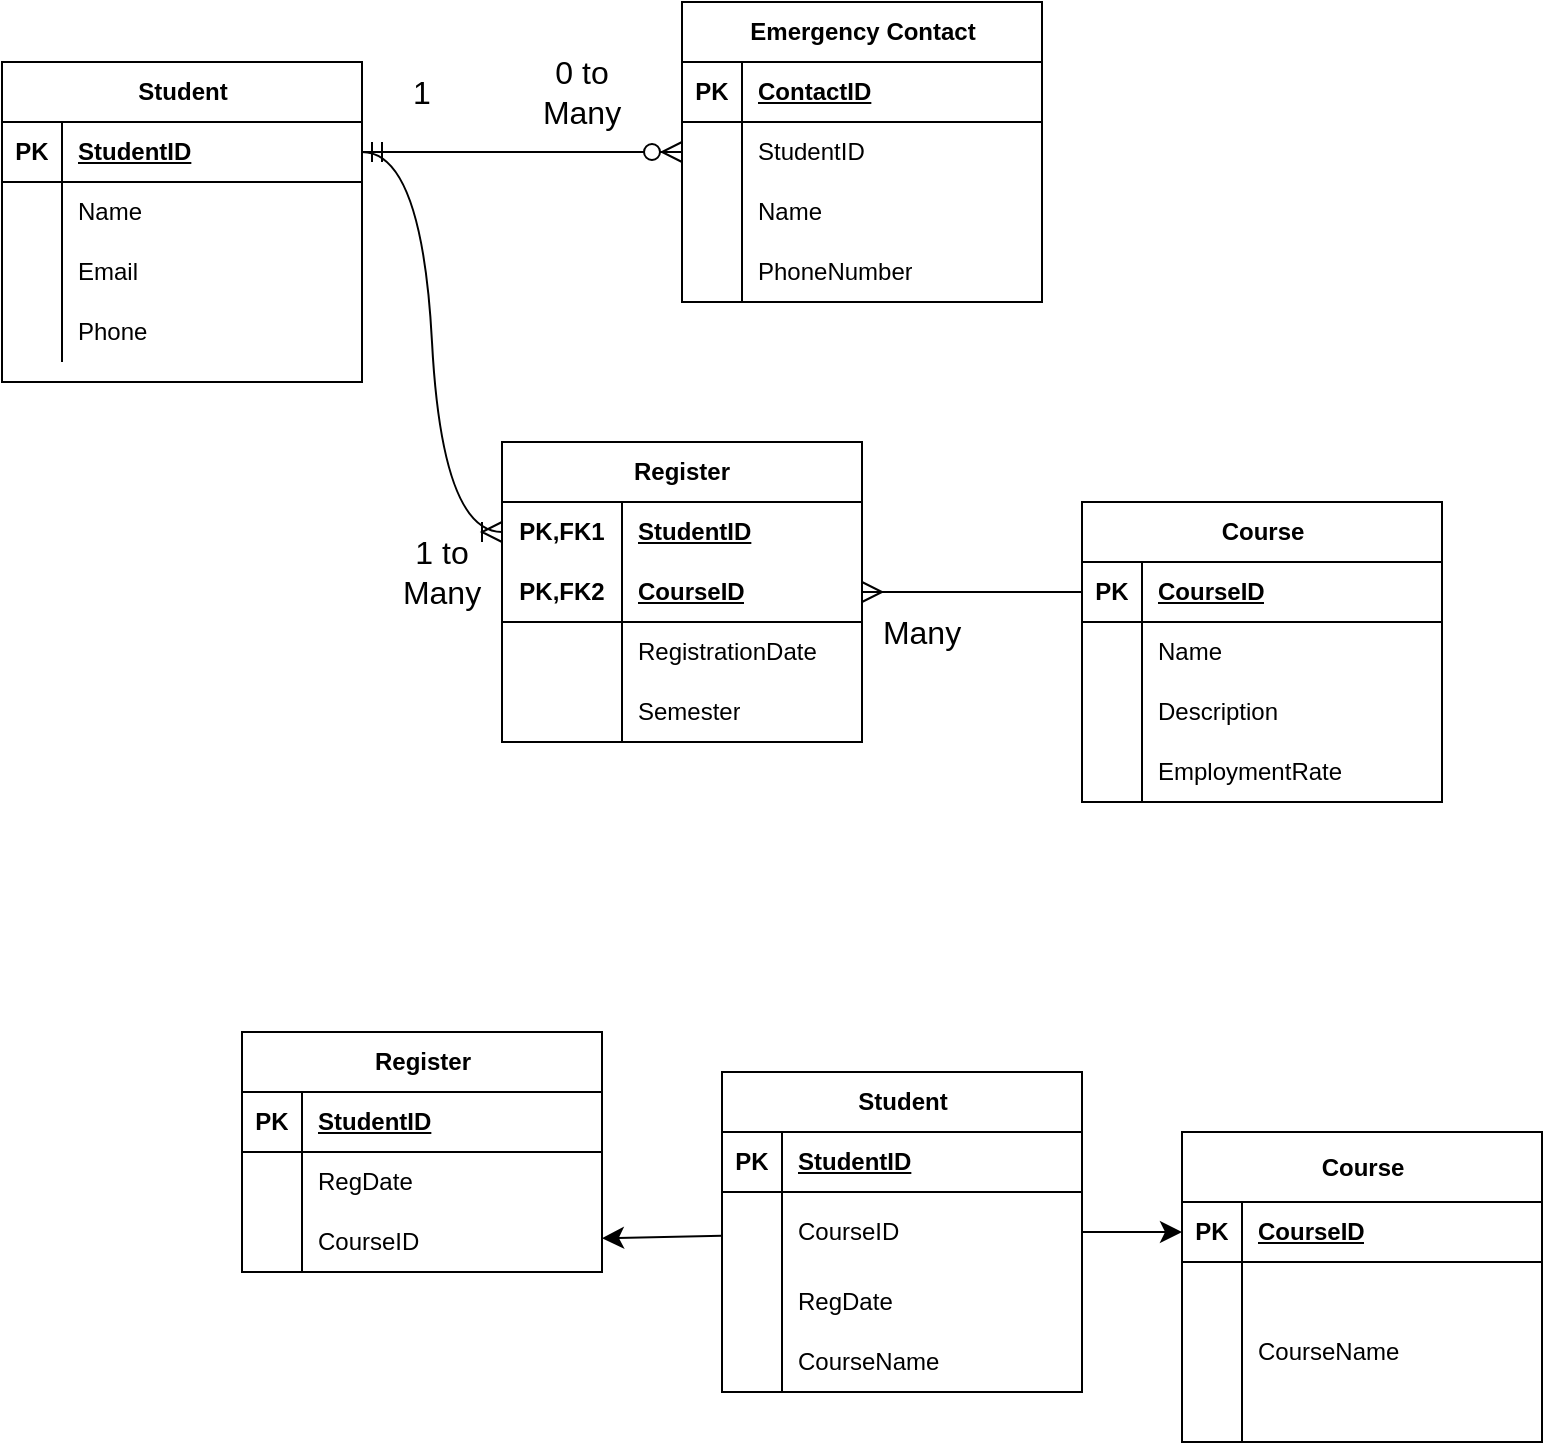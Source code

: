 <mxfile version="24.3.1" type="device">
  <diagram name="Page-1" id="2ca16b54-16f6-2749-3443-fa8db7711227">
    <mxGraphModel dx="713" dy="866" grid="1" gridSize="10" guides="1" tooltips="1" connect="1" arrows="1" fold="1" page="1" pageScale="1" pageWidth="1100" pageHeight="850" background="none" math="0" shadow="0">
      <root>
        <mxCell id="0" />
        <mxCell id="1" parent="0" />
        <mxCell id="Wgs2tHHz1z7pnzWJDoSv-20" value="Student" style="shape=table;startSize=30;container=1;collapsible=1;childLayout=tableLayout;fixedRows=1;rowLines=0;fontStyle=1;align=center;resizeLast=1;html=1;" parent="1" vertex="1">
          <mxGeometry x="20" y="55" width="180" height="160" as="geometry" />
        </mxCell>
        <mxCell id="Wgs2tHHz1z7pnzWJDoSv-21" value="" style="shape=tableRow;horizontal=0;startSize=0;swimlaneHead=0;swimlaneBody=0;fillColor=none;collapsible=0;dropTarget=0;points=[[0,0.5],[1,0.5]];portConstraint=eastwest;top=0;left=0;right=0;bottom=1;" parent="Wgs2tHHz1z7pnzWJDoSv-20" vertex="1">
          <mxGeometry y="30" width="180" height="30" as="geometry" />
        </mxCell>
        <mxCell id="Wgs2tHHz1z7pnzWJDoSv-22" value="PK" style="shape=partialRectangle;connectable=0;fillColor=none;top=0;left=0;bottom=0;right=0;fontStyle=1;overflow=hidden;whiteSpace=wrap;html=1;" parent="Wgs2tHHz1z7pnzWJDoSv-21" vertex="1">
          <mxGeometry width="30" height="30" as="geometry">
            <mxRectangle width="30" height="30" as="alternateBounds" />
          </mxGeometry>
        </mxCell>
        <mxCell id="Wgs2tHHz1z7pnzWJDoSv-23" value="StudentID" style="shape=partialRectangle;connectable=0;fillColor=none;top=0;left=0;bottom=0;right=0;align=left;spacingLeft=6;fontStyle=5;overflow=hidden;whiteSpace=wrap;html=1;" parent="Wgs2tHHz1z7pnzWJDoSv-21" vertex="1">
          <mxGeometry x="30" width="150" height="30" as="geometry">
            <mxRectangle width="150" height="30" as="alternateBounds" />
          </mxGeometry>
        </mxCell>
        <mxCell id="Wgs2tHHz1z7pnzWJDoSv-24" value="" style="shape=tableRow;horizontal=0;startSize=0;swimlaneHead=0;swimlaneBody=0;fillColor=none;collapsible=0;dropTarget=0;points=[[0,0.5],[1,0.5]];portConstraint=eastwest;top=0;left=0;right=0;bottom=0;" parent="Wgs2tHHz1z7pnzWJDoSv-20" vertex="1">
          <mxGeometry y="60" width="180" height="30" as="geometry" />
        </mxCell>
        <mxCell id="Wgs2tHHz1z7pnzWJDoSv-25" value="" style="shape=partialRectangle;connectable=0;fillColor=none;top=0;left=0;bottom=0;right=0;editable=1;overflow=hidden;whiteSpace=wrap;html=1;" parent="Wgs2tHHz1z7pnzWJDoSv-24" vertex="1">
          <mxGeometry width="30" height="30" as="geometry">
            <mxRectangle width="30" height="30" as="alternateBounds" />
          </mxGeometry>
        </mxCell>
        <mxCell id="Wgs2tHHz1z7pnzWJDoSv-26" value="Name" style="shape=partialRectangle;connectable=0;fillColor=none;top=0;left=0;bottom=0;right=0;align=left;spacingLeft=6;overflow=hidden;whiteSpace=wrap;html=1;" parent="Wgs2tHHz1z7pnzWJDoSv-24" vertex="1">
          <mxGeometry x="30" width="150" height="30" as="geometry">
            <mxRectangle width="150" height="30" as="alternateBounds" />
          </mxGeometry>
        </mxCell>
        <mxCell id="Wgs2tHHz1z7pnzWJDoSv-27" value="" style="shape=tableRow;horizontal=0;startSize=0;swimlaneHead=0;swimlaneBody=0;fillColor=none;collapsible=0;dropTarget=0;points=[[0,0.5],[1,0.5]];portConstraint=eastwest;top=0;left=0;right=0;bottom=0;" parent="Wgs2tHHz1z7pnzWJDoSv-20" vertex="1">
          <mxGeometry y="90" width="180" height="30" as="geometry" />
        </mxCell>
        <mxCell id="Wgs2tHHz1z7pnzWJDoSv-28" value="" style="shape=partialRectangle;connectable=0;fillColor=none;top=0;left=0;bottom=0;right=0;editable=1;overflow=hidden;whiteSpace=wrap;html=1;" parent="Wgs2tHHz1z7pnzWJDoSv-27" vertex="1">
          <mxGeometry width="30" height="30" as="geometry">
            <mxRectangle width="30" height="30" as="alternateBounds" />
          </mxGeometry>
        </mxCell>
        <mxCell id="Wgs2tHHz1z7pnzWJDoSv-29" value="Email" style="shape=partialRectangle;connectable=0;fillColor=none;top=0;left=0;bottom=0;right=0;align=left;spacingLeft=6;overflow=hidden;whiteSpace=wrap;html=1;" parent="Wgs2tHHz1z7pnzWJDoSv-27" vertex="1">
          <mxGeometry x="30" width="150" height="30" as="geometry">
            <mxRectangle width="150" height="30" as="alternateBounds" />
          </mxGeometry>
        </mxCell>
        <mxCell id="Wgs2tHHz1z7pnzWJDoSv-30" value="" style="shape=tableRow;horizontal=0;startSize=0;swimlaneHead=0;swimlaneBody=0;fillColor=none;collapsible=0;dropTarget=0;points=[[0,0.5],[1,0.5]];portConstraint=eastwest;top=0;left=0;right=0;bottom=0;" parent="Wgs2tHHz1z7pnzWJDoSv-20" vertex="1">
          <mxGeometry y="120" width="180" height="30" as="geometry" />
        </mxCell>
        <mxCell id="Wgs2tHHz1z7pnzWJDoSv-31" value="" style="shape=partialRectangle;connectable=0;fillColor=none;top=0;left=0;bottom=0;right=0;editable=1;overflow=hidden;whiteSpace=wrap;html=1;" parent="Wgs2tHHz1z7pnzWJDoSv-30" vertex="1">
          <mxGeometry width="30" height="30" as="geometry">
            <mxRectangle width="30" height="30" as="alternateBounds" />
          </mxGeometry>
        </mxCell>
        <mxCell id="Wgs2tHHz1z7pnzWJDoSv-32" value="Phone" style="shape=partialRectangle;connectable=0;fillColor=none;top=0;left=0;bottom=0;right=0;align=left;spacingLeft=6;overflow=hidden;whiteSpace=wrap;html=1;" parent="Wgs2tHHz1z7pnzWJDoSv-30" vertex="1">
          <mxGeometry x="30" width="150" height="30" as="geometry">
            <mxRectangle width="150" height="30" as="alternateBounds" />
          </mxGeometry>
        </mxCell>
        <mxCell id="Wgs2tHHz1z7pnzWJDoSv-84" value="Register" style="shape=table;startSize=30;container=1;collapsible=1;childLayout=tableLayout;fixedRows=1;rowLines=0;fontStyle=1;align=center;resizeLast=1;html=1;whiteSpace=wrap;" parent="1" vertex="1">
          <mxGeometry x="270" y="245" width="180" height="150" as="geometry" />
        </mxCell>
        <mxCell id="Wgs2tHHz1z7pnzWJDoSv-85" value="" style="shape=tableRow;horizontal=0;startSize=0;swimlaneHead=0;swimlaneBody=0;fillColor=none;collapsible=0;dropTarget=0;points=[[0,0.5],[1,0.5]];portConstraint=eastwest;top=0;left=0;right=0;bottom=0;html=1;" parent="Wgs2tHHz1z7pnzWJDoSv-84" vertex="1">
          <mxGeometry y="30" width="180" height="30" as="geometry" />
        </mxCell>
        <mxCell id="Wgs2tHHz1z7pnzWJDoSv-86" value="PK,FK1" style="shape=partialRectangle;connectable=0;fillColor=none;top=0;left=0;bottom=0;right=0;fontStyle=1;overflow=hidden;html=1;whiteSpace=wrap;" parent="Wgs2tHHz1z7pnzWJDoSv-85" vertex="1">
          <mxGeometry width="60" height="30" as="geometry">
            <mxRectangle width="60" height="30" as="alternateBounds" />
          </mxGeometry>
        </mxCell>
        <mxCell id="Wgs2tHHz1z7pnzWJDoSv-87" value="StudentID" style="shape=partialRectangle;connectable=0;fillColor=none;top=0;left=0;bottom=0;right=0;align=left;spacingLeft=6;fontStyle=5;overflow=hidden;html=1;whiteSpace=wrap;" parent="Wgs2tHHz1z7pnzWJDoSv-85" vertex="1">
          <mxGeometry x="60" width="120" height="30" as="geometry">
            <mxRectangle width="120" height="30" as="alternateBounds" />
          </mxGeometry>
        </mxCell>
        <mxCell id="Wgs2tHHz1z7pnzWJDoSv-88" value="" style="shape=tableRow;horizontal=0;startSize=0;swimlaneHead=0;swimlaneBody=0;fillColor=none;collapsible=0;dropTarget=0;points=[[0,0.5],[1,0.5]];portConstraint=eastwest;top=0;left=0;right=0;bottom=1;html=1;" parent="Wgs2tHHz1z7pnzWJDoSv-84" vertex="1">
          <mxGeometry y="60" width="180" height="30" as="geometry" />
        </mxCell>
        <mxCell id="Wgs2tHHz1z7pnzWJDoSv-89" value="PK,FK2" style="shape=partialRectangle;connectable=0;fillColor=none;top=0;left=0;bottom=0;right=0;fontStyle=1;overflow=hidden;html=1;whiteSpace=wrap;" parent="Wgs2tHHz1z7pnzWJDoSv-88" vertex="1">
          <mxGeometry width="60" height="30" as="geometry">
            <mxRectangle width="60" height="30" as="alternateBounds" />
          </mxGeometry>
        </mxCell>
        <mxCell id="Wgs2tHHz1z7pnzWJDoSv-90" value="CourseID" style="shape=partialRectangle;connectable=0;fillColor=none;top=0;left=0;bottom=0;right=0;align=left;spacingLeft=6;fontStyle=5;overflow=hidden;html=1;whiteSpace=wrap;" parent="Wgs2tHHz1z7pnzWJDoSv-88" vertex="1">
          <mxGeometry x="60" width="120" height="30" as="geometry">
            <mxRectangle width="120" height="30" as="alternateBounds" />
          </mxGeometry>
        </mxCell>
        <mxCell id="Wgs2tHHz1z7pnzWJDoSv-91" value="" style="shape=tableRow;horizontal=0;startSize=0;swimlaneHead=0;swimlaneBody=0;fillColor=none;collapsible=0;dropTarget=0;points=[[0,0.5],[1,0.5]];portConstraint=eastwest;top=0;left=0;right=0;bottom=0;html=1;" parent="Wgs2tHHz1z7pnzWJDoSv-84" vertex="1">
          <mxGeometry y="90" width="180" height="30" as="geometry" />
        </mxCell>
        <mxCell id="Wgs2tHHz1z7pnzWJDoSv-92" value="" style="shape=partialRectangle;connectable=0;fillColor=none;top=0;left=0;bottom=0;right=0;editable=1;overflow=hidden;html=1;whiteSpace=wrap;" parent="Wgs2tHHz1z7pnzWJDoSv-91" vertex="1">
          <mxGeometry width="60" height="30" as="geometry">
            <mxRectangle width="60" height="30" as="alternateBounds" />
          </mxGeometry>
        </mxCell>
        <mxCell id="Wgs2tHHz1z7pnzWJDoSv-93" value="RegistrationDate" style="shape=partialRectangle;connectable=0;fillColor=none;top=0;left=0;bottom=0;right=0;align=left;spacingLeft=6;overflow=hidden;html=1;whiteSpace=wrap;" parent="Wgs2tHHz1z7pnzWJDoSv-91" vertex="1">
          <mxGeometry x="60" width="120" height="30" as="geometry">
            <mxRectangle width="120" height="30" as="alternateBounds" />
          </mxGeometry>
        </mxCell>
        <mxCell id="Wgs2tHHz1z7pnzWJDoSv-94" value="" style="shape=tableRow;horizontal=0;startSize=0;swimlaneHead=0;swimlaneBody=0;fillColor=none;collapsible=0;dropTarget=0;points=[[0,0.5],[1,0.5]];portConstraint=eastwest;top=0;left=0;right=0;bottom=0;html=1;" parent="Wgs2tHHz1z7pnzWJDoSv-84" vertex="1">
          <mxGeometry y="120" width="180" height="30" as="geometry" />
        </mxCell>
        <mxCell id="Wgs2tHHz1z7pnzWJDoSv-95" value="" style="shape=partialRectangle;connectable=0;fillColor=none;top=0;left=0;bottom=0;right=0;editable=1;overflow=hidden;html=1;whiteSpace=wrap;" parent="Wgs2tHHz1z7pnzWJDoSv-94" vertex="1">
          <mxGeometry width="60" height="30" as="geometry">
            <mxRectangle width="60" height="30" as="alternateBounds" />
          </mxGeometry>
        </mxCell>
        <mxCell id="Wgs2tHHz1z7pnzWJDoSv-96" value="Semester" style="shape=partialRectangle;connectable=0;fillColor=none;top=0;left=0;bottom=0;right=0;align=left;spacingLeft=6;overflow=hidden;html=1;whiteSpace=wrap;" parent="Wgs2tHHz1z7pnzWJDoSv-94" vertex="1">
          <mxGeometry x="60" width="120" height="30" as="geometry">
            <mxRectangle width="120" height="30" as="alternateBounds" />
          </mxGeometry>
        </mxCell>
        <mxCell id="Wgs2tHHz1z7pnzWJDoSv-100" value="" style="edgeStyle=entityRelationEdgeStyle;fontSize=12;html=1;endArrow=ERoneToMany;rounded=0;startSize=8;endSize=8;curved=1;" parent="1" source="Wgs2tHHz1z7pnzWJDoSv-21" target="Wgs2tHHz1z7pnzWJDoSv-85" edge="1">
          <mxGeometry width="100" height="100" relative="1" as="geometry">
            <mxPoint x="240" y="305" as="sourcePoint" />
            <mxPoint x="340" y="205" as="targetPoint" />
          </mxGeometry>
        </mxCell>
        <mxCell id="Wgs2tHHz1z7pnzWJDoSv-101" value="Emergency Contact" style="shape=table;startSize=30;container=1;collapsible=1;childLayout=tableLayout;fixedRows=1;rowLines=0;fontStyle=1;align=center;resizeLast=1;html=1;" parent="1" vertex="1">
          <mxGeometry x="360" y="25" width="180" height="150" as="geometry" />
        </mxCell>
        <mxCell id="Wgs2tHHz1z7pnzWJDoSv-102" value="" style="shape=tableRow;horizontal=0;startSize=0;swimlaneHead=0;swimlaneBody=0;fillColor=none;collapsible=0;dropTarget=0;points=[[0,0.5],[1,0.5]];portConstraint=eastwest;top=0;left=0;right=0;bottom=1;" parent="Wgs2tHHz1z7pnzWJDoSv-101" vertex="1">
          <mxGeometry y="30" width="180" height="30" as="geometry" />
        </mxCell>
        <mxCell id="Wgs2tHHz1z7pnzWJDoSv-103" value="PK" style="shape=partialRectangle;connectable=0;fillColor=none;top=0;left=0;bottom=0;right=0;fontStyle=1;overflow=hidden;whiteSpace=wrap;html=1;" parent="Wgs2tHHz1z7pnzWJDoSv-102" vertex="1">
          <mxGeometry width="30" height="30" as="geometry">
            <mxRectangle width="30" height="30" as="alternateBounds" />
          </mxGeometry>
        </mxCell>
        <mxCell id="Wgs2tHHz1z7pnzWJDoSv-104" value="ContactID" style="shape=partialRectangle;connectable=0;fillColor=none;top=0;left=0;bottom=0;right=0;align=left;spacingLeft=6;fontStyle=5;overflow=hidden;whiteSpace=wrap;html=1;" parent="Wgs2tHHz1z7pnzWJDoSv-102" vertex="1">
          <mxGeometry x="30" width="150" height="30" as="geometry">
            <mxRectangle width="150" height="30" as="alternateBounds" />
          </mxGeometry>
        </mxCell>
        <mxCell id="Wgs2tHHz1z7pnzWJDoSv-105" value="" style="shape=tableRow;horizontal=0;startSize=0;swimlaneHead=0;swimlaneBody=0;fillColor=none;collapsible=0;dropTarget=0;points=[[0,0.5],[1,0.5]];portConstraint=eastwest;top=0;left=0;right=0;bottom=0;" parent="Wgs2tHHz1z7pnzWJDoSv-101" vertex="1">
          <mxGeometry y="60" width="180" height="30" as="geometry" />
        </mxCell>
        <mxCell id="Wgs2tHHz1z7pnzWJDoSv-106" value="" style="shape=partialRectangle;connectable=0;fillColor=none;top=0;left=0;bottom=0;right=0;editable=1;overflow=hidden;whiteSpace=wrap;html=1;" parent="Wgs2tHHz1z7pnzWJDoSv-105" vertex="1">
          <mxGeometry width="30" height="30" as="geometry">
            <mxRectangle width="30" height="30" as="alternateBounds" />
          </mxGeometry>
        </mxCell>
        <mxCell id="Wgs2tHHz1z7pnzWJDoSv-107" value="StudentID" style="shape=partialRectangle;connectable=0;fillColor=none;top=0;left=0;bottom=0;right=0;align=left;spacingLeft=6;overflow=hidden;whiteSpace=wrap;html=1;" parent="Wgs2tHHz1z7pnzWJDoSv-105" vertex="1">
          <mxGeometry x="30" width="150" height="30" as="geometry">
            <mxRectangle width="150" height="30" as="alternateBounds" />
          </mxGeometry>
        </mxCell>
        <mxCell id="Wgs2tHHz1z7pnzWJDoSv-108" value="" style="shape=tableRow;horizontal=0;startSize=0;swimlaneHead=0;swimlaneBody=0;fillColor=none;collapsible=0;dropTarget=0;points=[[0,0.5],[1,0.5]];portConstraint=eastwest;top=0;left=0;right=0;bottom=0;" parent="Wgs2tHHz1z7pnzWJDoSv-101" vertex="1">
          <mxGeometry y="90" width="180" height="30" as="geometry" />
        </mxCell>
        <mxCell id="Wgs2tHHz1z7pnzWJDoSv-109" value="" style="shape=partialRectangle;connectable=0;fillColor=none;top=0;left=0;bottom=0;right=0;editable=1;overflow=hidden;whiteSpace=wrap;html=1;" parent="Wgs2tHHz1z7pnzWJDoSv-108" vertex="1">
          <mxGeometry width="30" height="30" as="geometry">
            <mxRectangle width="30" height="30" as="alternateBounds" />
          </mxGeometry>
        </mxCell>
        <mxCell id="Wgs2tHHz1z7pnzWJDoSv-110" value="Name" style="shape=partialRectangle;connectable=0;fillColor=none;top=0;left=0;bottom=0;right=0;align=left;spacingLeft=6;overflow=hidden;whiteSpace=wrap;html=1;" parent="Wgs2tHHz1z7pnzWJDoSv-108" vertex="1">
          <mxGeometry x="30" width="150" height="30" as="geometry">
            <mxRectangle width="150" height="30" as="alternateBounds" />
          </mxGeometry>
        </mxCell>
        <mxCell id="Wgs2tHHz1z7pnzWJDoSv-111" value="" style="shape=tableRow;horizontal=0;startSize=0;swimlaneHead=0;swimlaneBody=0;fillColor=none;collapsible=0;dropTarget=0;points=[[0,0.5],[1,0.5]];portConstraint=eastwest;top=0;left=0;right=0;bottom=0;" parent="Wgs2tHHz1z7pnzWJDoSv-101" vertex="1">
          <mxGeometry y="120" width="180" height="30" as="geometry" />
        </mxCell>
        <mxCell id="Wgs2tHHz1z7pnzWJDoSv-112" value="" style="shape=partialRectangle;connectable=0;fillColor=none;top=0;left=0;bottom=0;right=0;editable=1;overflow=hidden;whiteSpace=wrap;html=1;" parent="Wgs2tHHz1z7pnzWJDoSv-111" vertex="1">
          <mxGeometry width="30" height="30" as="geometry">
            <mxRectangle width="30" height="30" as="alternateBounds" />
          </mxGeometry>
        </mxCell>
        <mxCell id="Wgs2tHHz1z7pnzWJDoSv-113" value="PhoneNumber" style="shape=partialRectangle;connectable=0;fillColor=none;top=0;left=0;bottom=0;right=0;align=left;spacingLeft=6;overflow=hidden;whiteSpace=wrap;html=1;" parent="Wgs2tHHz1z7pnzWJDoSv-111" vertex="1">
          <mxGeometry x="30" width="150" height="30" as="geometry">
            <mxRectangle width="150" height="30" as="alternateBounds" />
          </mxGeometry>
        </mxCell>
        <mxCell id="Wgs2tHHz1z7pnzWJDoSv-115" value="" style="edgeStyle=entityRelationEdgeStyle;fontSize=12;html=1;endArrow=ERmany;rounded=0;startSize=8;endSize=8;curved=1;" parent="1" source="IRtoJ_1Uu5W04GXjMKwB-7" target="Wgs2tHHz1z7pnzWJDoSv-88" edge="1">
          <mxGeometry width="100" height="100" relative="1" as="geometry">
            <mxPoint x="612.96" y="309.6" as="sourcePoint" />
            <mxPoint x="670" y="325" as="targetPoint" />
          </mxGeometry>
        </mxCell>
        <mxCell id="Wgs2tHHz1z7pnzWJDoSv-118" value="" style="edgeStyle=entityRelationEdgeStyle;fontSize=12;html=1;endArrow=ERzeroToMany;startArrow=ERmandOne;rounded=0;startSize=8;endSize=8;curved=1;exitX=1;exitY=0.5;exitDx=0;exitDy=0;" parent="1" source="Wgs2tHHz1z7pnzWJDoSv-21" target="Wgs2tHHz1z7pnzWJDoSv-105" edge="1">
          <mxGeometry width="100" height="100" relative="1" as="geometry">
            <mxPoint x="160" y="70" as="sourcePoint" />
            <mxPoint x="370" y="-5" as="targetPoint" />
          </mxGeometry>
        </mxCell>
        <mxCell id="IRtoJ_1Uu5W04GXjMKwB-1" style="edgeStyle=none;curved=1;rounded=0;orthogonalLoop=1;jettySize=auto;html=1;exitX=0.75;exitY=0;exitDx=0;exitDy=0;fontSize=12;startSize=8;endSize=8;" edge="1" parent="1" source="Wgs2tHHz1z7pnzWJDoSv-20" target="Wgs2tHHz1z7pnzWJDoSv-20">
          <mxGeometry relative="1" as="geometry" />
        </mxCell>
        <mxCell id="IRtoJ_1Uu5W04GXjMKwB-2" value="1" style="text;html=1;align=center;verticalAlign=middle;whiteSpace=wrap;rounded=0;fontSize=16;" vertex="1" parent="1">
          <mxGeometry x="200" y="55" width="60" height="30" as="geometry" />
        </mxCell>
        <mxCell id="IRtoJ_1Uu5W04GXjMKwB-3" value="0 to Many" style="text;html=1;align=center;verticalAlign=middle;whiteSpace=wrap;rounded=0;fontSize=16;" vertex="1" parent="1">
          <mxGeometry x="280" y="55" width="60" height="30" as="geometry" />
        </mxCell>
        <mxCell id="IRtoJ_1Uu5W04GXjMKwB-4" value="1 to Many" style="text;html=1;align=center;verticalAlign=middle;whiteSpace=wrap;rounded=0;fontSize=16;" vertex="1" parent="1">
          <mxGeometry x="210" y="295" width="60" height="30" as="geometry" />
        </mxCell>
        <mxCell id="IRtoJ_1Uu5W04GXjMKwB-5" value="Many" style="text;html=1;align=center;verticalAlign=middle;whiteSpace=wrap;rounded=0;fontSize=16;" vertex="1" parent="1">
          <mxGeometry x="450" y="325" width="60" height="30" as="geometry" />
        </mxCell>
        <mxCell id="IRtoJ_1Uu5W04GXjMKwB-6" value="Course" style="shape=table;startSize=30;container=1;collapsible=1;childLayout=tableLayout;fixedRows=1;rowLines=0;fontStyle=1;align=center;resizeLast=1;html=1;" vertex="1" parent="1">
          <mxGeometry x="560" y="275" width="180" height="150" as="geometry" />
        </mxCell>
        <mxCell id="IRtoJ_1Uu5W04GXjMKwB-7" value="" style="shape=tableRow;horizontal=0;startSize=0;swimlaneHead=0;swimlaneBody=0;fillColor=none;collapsible=0;dropTarget=0;points=[[0,0.5],[1,0.5]];portConstraint=eastwest;top=0;left=0;right=0;bottom=1;" vertex="1" parent="IRtoJ_1Uu5W04GXjMKwB-6">
          <mxGeometry y="30" width="180" height="30" as="geometry" />
        </mxCell>
        <mxCell id="IRtoJ_1Uu5W04GXjMKwB-8" value="PK" style="shape=partialRectangle;connectable=0;fillColor=none;top=0;left=0;bottom=0;right=0;fontStyle=1;overflow=hidden;whiteSpace=wrap;html=1;" vertex="1" parent="IRtoJ_1Uu5W04GXjMKwB-7">
          <mxGeometry width="30" height="30" as="geometry">
            <mxRectangle width="30" height="30" as="alternateBounds" />
          </mxGeometry>
        </mxCell>
        <mxCell id="IRtoJ_1Uu5W04GXjMKwB-9" value="CourseID" style="shape=partialRectangle;connectable=0;fillColor=none;top=0;left=0;bottom=0;right=0;align=left;spacingLeft=6;fontStyle=5;overflow=hidden;whiteSpace=wrap;html=1;" vertex="1" parent="IRtoJ_1Uu5W04GXjMKwB-7">
          <mxGeometry x="30" width="150" height="30" as="geometry">
            <mxRectangle width="150" height="30" as="alternateBounds" />
          </mxGeometry>
        </mxCell>
        <mxCell id="IRtoJ_1Uu5W04GXjMKwB-10" value="" style="shape=tableRow;horizontal=0;startSize=0;swimlaneHead=0;swimlaneBody=0;fillColor=none;collapsible=0;dropTarget=0;points=[[0,0.5],[1,0.5]];portConstraint=eastwest;top=0;left=0;right=0;bottom=0;" vertex="1" parent="IRtoJ_1Uu5W04GXjMKwB-6">
          <mxGeometry y="60" width="180" height="30" as="geometry" />
        </mxCell>
        <mxCell id="IRtoJ_1Uu5W04GXjMKwB-11" value="" style="shape=partialRectangle;connectable=0;fillColor=none;top=0;left=0;bottom=0;right=0;editable=1;overflow=hidden;whiteSpace=wrap;html=1;" vertex="1" parent="IRtoJ_1Uu5W04GXjMKwB-10">
          <mxGeometry width="30" height="30" as="geometry">
            <mxRectangle width="30" height="30" as="alternateBounds" />
          </mxGeometry>
        </mxCell>
        <mxCell id="IRtoJ_1Uu5W04GXjMKwB-12" value="Name" style="shape=partialRectangle;connectable=0;fillColor=none;top=0;left=0;bottom=0;right=0;align=left;spacingLeft=6;overflow=hidden;whiteSpace=wrap;html=1;" vertex="1" parent="IRtoJ_1Uu5W04GXjMKwB-10">
          <mxGeometry x="30" width="150" height="30" as="geometry">
            <mxRectangle width="150" height="30" as="alternateBounds" />
          </mxGeometry>
        </mxCell>
        <mxCell id="IRtoJ_1Uu5W04GXjMKwB-13" value="" style="shape=tableRow;horizontal=0;startSize=0;swimlaneHead=0;swimlaneBody=0;fillColor=none;collapsible=0;dropTarget=0;points=[[0,0.5],[1,0.5]];portConstraint=eastwest;top=0;left=0;right=0;bottom=0;" vertex="1" parent="IRtoJ_1Uu5W04GXjMKwB-6">
          <mxGeometry y="90" width="180" height="30" as="geometry" />
        </mxCell>
        <mxCell id="IRtoJ_1Uu5W04GXjMKwB-14" value="" style="shape=partialRectangle;connectable=0;fillColor=none;top=0;left=0;bottom=0;right=0;editable=1;overflow=hidden;whiteSpace=wrap;html=1;" vertex="1" parent="IRtoJ_1Uu5W04GXjMKwB-13">
          <mxGeometry width="30" height="30" as="geometry">
            <mxRectangle width="30" height="30" as="alternateBounds" />
          </mxGeometry>
        </mxCell>
        <mxCell id="IRtoJ_1Uu5W04GXjMKwB-15" value="Description" style="shape=partialRectangle;connectable=0;fillColor=none;top=0;left=0;bottom=0;right=0;align=left;spacingLeft=6;overflow=hidden;whiteSpace=wrap;html=1;" vertex="1" parent="IRtoJ_1Uu5W04GXjMKwB-13">
          <mxGeometry x="30" width="150" height="30" as="geometry">
            <mxRectangle width="150" height="30" as="alternateBounds" />
          </mxGeometry>
        </mxCell>
        <mxCell id="IRtoJ_1Uu5W04GXjMKwB-16" value="" style="shape=tableRow;horizontal=0;startSize=0;swimlaneHead=0;swimlaneBody=0;fillColor=none;collapsible=0;dropTarget=0;points=[[0,0.5],[1,0.5]];portConstraint=eastwest;top=0;left=0;right=0;bottom=0;" vertex="1" parent="IRtoJ_1Uu5W04GXjMKwB-6">
          <mxGeometry y="120" width="180" height="30" as="geometry" />
        </mxCell>
        <mxCell id="IRtoJ_1Uu5W04GXjMKwB-17" value="" style="shape=partialRectangle;connectable=0;fillColor=none;top=0;left=0;bottom=0;right=0;editable=1;overflow=hidden;whiteSpace=wrap;html=1;" vertex="1" parent="IRtoJ_1Uu5W04GXjMKwB-16">
          <mxGeometry width="30" height="30" as="geometry">
            <mxRectangle width="30" height="30" as="alternateBounds" />
          </mxGeometry>
        </mxCell>
        <mxCell id="IRtoJ_1Uu5W04GXjMKwB-18" value="EmploymentRate" style="shape=partialRectangle;connectable=0;fillColor=none;top=0;left=0;bottom=0;right=0;align=left;spacingLeft=6;overflow=hidden;whiteSpace=wrap;html=1;" vertex="1" parent="IRtoJ_1Uu5W04GXjMKwB-16">
          <mxGeometry x="30" width="150" height="30" as="geometry">
            <mxRectangle width="150" height="30" as="alternateBounds" />
          </mxGeometry>
        </mxCell>
        <mxCell id="IRtoJ_1Uu5W04GXjMKwB-19" value="Student" style="shape=table;startSize=30;container=1;collapsible=1;childLayout=tableLayout;fixedRows=1;rowLines=0;fontStyle=1;align=center;resizeLast=1;html=1;" vertex="1" parent="1">
          <mxGeometry x="380" y="560" width="180" height="160" as="geometry" />
        </mxCell>
        <mxCell id="IRtoJ_1Uu5W04GXjMKwB-20" value="" style="shape=tableRow;horizontal=0;startSize=0;swimlaneHead=0;swimlaneBody=0;fillColor=none;collapsible=0;dropTarget=0;points=[[0,0.5],[1,0.5]];portConstraint=eastwest;top=0;left=0;right=0;bottom=1;" vertex="1" parent="IRtoJ_1Uu5W04GXjMKwB-19">
          <mxGeometry y="30" width="180" height="30" as="geometry" />
        </mxCell>
        <mxCell id="IRtoJ_1Uu5W04GXjMKwB-21" value="PK" style="shape=partialRectangle;connectable=0;fillColor=none;top=0;left=0;bottom=0;right=0;fontStyle=1;overflow=hidden;whiteSpace=wrap;html=1;" vertex="1" parent="IRtoJ_1Uu5W04GXjMKwB-20">
          <mxGeometry width="30" height="30" as="geometry">
            <mxRectangle width="30" height="30" as="alternateBounds" />
          </mxGeometry>
        </mxCell>
        <mxCell id="IRtoJ_1Uu5W04GXjMKwB-22" value="StudentID" style="shape=partialRectangle;connectable=0;fillColor=none;top=0;left=0;bottom=0;right=0;align=left;spacingLeft=6;fontStyle=5;overflow=hidden;whiteSpace=wrap;html=1;" vertex="1" parent="IRtoJ_1Uu5W04GXjMKwB-20">
          <mxGeometry x="30" width="150" height="30" as="geometry">
            <mxRectangle width="150" height="30" as="alternateBounds" />
          </mxGeometry>
        </mxCell>
        <mxCell id="IRtoJ_1Uu5W04GXjMKwB-23" value="" style="shape=tableRow;horizontal=0;startSize=0;swimlaneHead=0;swimlaneBody=0;fillColor=none;collapsible=0;dropTarget=0;points=[[0,0.5],[1,0.5]];portConstraint=eastwest;top=0;left=0;right=0;bottom=0;" vertex="1" parent="IRtoJ_1Uu5W04GXjMKwB-19">
          <mxGeometry y="60" width="180" height="40" as="geometry" />
        </mxCell>
        <mxCell id="IRtoJ_1Uu5W04GXjMKwB-24" value="" style="shape=partialRectangle;connectable=0;fillColor=none;top=0;left=0;bottom=0;right=0;editable=1;overflow=hidden;whiteSpace=wrap;html=1;" vertex="1" parent="IRtoJ_1Uu5W04GXjMKwB-23">
          <mxGeometry width="30" height="40" as="geometry">
            <mxRectangle width="30" height="40" as="alternateBounds" />
          </mxGeometry>
        </mxCell>
        <mxCell id="IRtoJ_1Uu5W04GXjMKwB-25" value="CourseID" style="shape=partialRectangle;connectable=0;fillColor=none;top=0;left=0;bottom=0;right=0;align=left;spacingLeft=6;overflow=hidden;whiteSpace=wrap;html=1;" vertex="1" parent="IRtoJ_1Uu5W04GXjMKwB-23">
          <mxGeometry x="30" width="150" height="40" as="geometry">
            <mxRectangle width="150" height="40" as="alternateBounds" />
          </mxGeometry>
        </mxCell>
        <mxCell id="IRtoJ_1Uu5W04GXjMKwB-26" value="" style="shape=tableRow;horizontal=0;startSize=0;swimlaneHead=0;swimlaneBody=0;fillColor=none;collapsible=0;dropTarget=0;points=[[0,0.5],[1,0.5]];portConstraint=eastwest;top=0;left=0;right=0;bottom=0;" vertex="1" parent="IRtoJ_1Uu5W04GXjMKwB-19">
          <mxGeometry y="100" width="180" height="30" as="geometry" />
        </mxCell>
        <mxCell id="IRtoJ_1Uu5W04GXjMKwB-27" value="" style="shape=partialRectangle;connectable=0;fillColor=none;top=0;left=0;bottom=0;right=0;editable=1;overflow=hidden;whiteSpace=wrap;html=1;" vertex="1" parent="IRtoJ_1Uu5W04GXjMKwB-26">
          <mxGeometry width="30" height="30" as="geometry">
            <mxRectangle width="30" height="30" as="alternateBounds" />
          </mxGeometry>
        </mxCell>
        <mxCell id="IRtoJ_1Uu5W04GXjMKwB-28" value="RegDate" style="shape=partialRectangle;connectable=0;fillColor=none;top=0;left=0;bottom=0;right=0;align=left;spacingLeft=6;overflow=hidden;whiteSpace=wrap;html=1;" vertex="1" parent="IRtoJ_1Uu5W04GXjMKwB-26">
          <mxGeometry x="30" width="150" height="30" as="geometry">
            <mxRectangle width="150" height="30" as="alternateBounds" />
          </mxGeometry>
        </mxCell>
        <mxCell id="IRtoJ_1Uu5W04GXjMKwB-29" value="" style="shape=tableRow;horizontal=0;startSize=0;swimlaneHead=0;swimlaneBody=0;fillColor=none;collapsible=0;dropTarget=0;points=[[0,0.5],[1,0.5]];portConstraint=eastwest;top=0;left=0;right=0;bottom=0;" vertex="1" parent="IRtoJ_1Uu5W04GXjMKwB-19">
          <mxGeometry y="130" width="180" height="30" as="geometry" />
        </mxCell>
        <mxCell id="IRtoJ_1Uu5W04GXjMKwB-30" value="" style="shape=partialRectangle;connectable=0;fillColor=none;top=0;left=0;bottom=0;right=0;editable=1;overflow=hidden;whiteSpace=wrap;html=1;" vertex="1" parent="IRtoJ_1Uu5W04GXjMKwB-29">
          <mxGeometry width="30" height="30" as="geometry">
            <mxRectangle width="30" height="30" as="alternateBounds" />
          </mxGeometry>
        </mxCell>
        <mxCell id="IRtoJ_1Uu5W04GXjMKwB-31" value="CourseName" style="shape=partialRectangle;connectable=0;fillColor=none;top=0;left=0;bottom=0;right=0;align=left;spacingLeft=6;overflow=hidden;whiteSpace=wrap;html=1;" vertex="1" parent="IRtoJ_1Uu5W04GXjMKwB-29">
          <mxGeometry x="30" width="150" height="30" as="geometry">
            <mxRectangle width="150" height="30" as="alternateBounds" />
          </mxGeometry>
        </mxCell>
        <mxCell id="IRtoJ_1Uu5W04GXjMKwB-32" value="Register" style="shape=table;startSize=30;container=1;collapsible=1;childLayout=tableLayout;fixedRows=1;rowLines=0;fontStyle=1;align=center;resizeLast=1;html=1;" vertex="1" parent="1">
          <mxGeometry x="140" y="540" width="180" height="120" as="geometry" />
        </mxCell>
        <mxCell id="IRtoJ_1Uu5W04GXjMKwB-33" value="" style="shape=tableRow;horizontal=0;startSize=0;swimlaneHead=0;swimlaneBody=0;fillColor=none;collapsible=0;dropTarget=0;points=[[0,0.5],[1,0.5]];portConstraint=eastwest;top=0;left=0;right=0;bottom=1;" vertex="1" parent="IRtoJ_1Uu5W04GXjMKwB-32">
          <mxGeometry y="30" width="180" height="30" as="geometry" />
        </mxCell>
        <mxCell id="IRtoJ_1Uu5W04GXjMKwB-34" value="PK" style="shape=partialRectangle;connectable=0;fillColor=none;top=0;left=0;bottom=0;right=0;fontStyle=1;overflow=hidden;whiteSpace=wrap;html=1;" vertex="1" parent="IRtoJ_1Uu5W04GXjMKwB-33">
          <mxGeometry width="30" height="30" as="geometry">
            <mxRectangle width="30" height="30" as="alternateBounds" />
          </mxGeometry>
        </mxCell>
        <mxCell id="IRtoJ_1Uu5W04GXjMKwB-35" value="StudentID" style="shape=partialRectangle;connectable=0;fillColor=none;top=0;left=0;bottom=0;right=0;align=left;spacingLeft=6;fontStyle=5;overflow=hidden;whiteSpace=wrap;html=1;" vertex="1" parent="IRtoJ_1Uu5W04GXjMKwB-33">
          <mxGeometry x="30" width="150" height="30" as="geometry">
            <mxRectangle width="150" height="30" as="alternateBounds" />
          </mxGeometry>
        </mxCell>
        <mxCell id="IRtoJ_1Uu5W04GXjMKwB-39" value="" style="shape=tableRow;horizontal=0;startSize=0;swimlaneHead=0;swimlaneBody=0;fillColor=none;collapsible=0;dropTarget=0;points=[[0,0.5],[1,0.5]];portConstraint=eastwest;top=0;left=0;right=0;bottom=0;" vertex="1" parent="IRtoJ_1Uu5W04GXjMKwB-32">
          <mxGeometry y="60" width="180" height="30" as="geometry" />
        </mxCell>
        <mxCell id="IRtoJ_1Uu5W04GXjMKwB-40" value="" style="shape=partialRectangle;connectable=0;fillColor=none;top=0;left=0;bottom=0;right=0;editable=1;overflow=hidden;whiteSpace=wrap;html=1;" vertex="1" parent="IRtoJ_1Uu5W04GXjMKwB-39">
          <mxGeometry width="30" height="30" as="geometry">
            <mxRectangle width="30" height="30" as="alternateBounds" />
          </mxGeometry>
        </mxCell>
        <mxCell id="IRtoJ_1Uu5W04GXjMKwB-41" value="RegDate" style="shape=partialRectangle;connectable=0;fillColor=none;top=0;left=0;bottom=0;right=0;align=left;spacingLeft=6;overflow=hidden;whiteSpace=wrap;html=1;" vertex="1" parent="IRtoJ_1Uu5W04GXjMKwB-39">
          <mxGeometry x="30" width="150" height="30" as="geometry">
            <mxRectangle width="150" height="30" as="alternateBounds" />
          </mxGeometry>
        </mxCell>
        <mxCell id="IRtoJ_1Uu5W04GXjMKwB-42" value="" style="shape=tableRow;horizontal=0;startSize=0;swimlaneHead=0;swimlaneBody=0;fillColor=none;collapsible=0;dropTarget=0;points=[[0,0.5],[1,0.5]];portConstraint=eastwest;top=0;left=0;right=0;bottom=0;" vertex="1" parent="IRtoJ_1Uu5W04GXjMKwB-32">
          <mxGeometry y="90" width="180" height="30" as="geometry" />
        </mxCell>
        <mxCell id="IRtoJ_1Uu5W04GXjMKwB-43" value="" style="shape=partialRectangle;connectable=0;fillColor=none;top=0;left=0;bottom=0;right=0;editable=1;overflow=hidden;whiteSpace=wrap;html=1;" vertex="1" parent="IRtoJ_1Uu5W04GXjMKwB-42">
          <mxGeometry width="30" height="30" as="geometry">
            <mxRectangle width="30" height="30" as="alternateBounds" />
          </mxGeometry>
        </mxCell>
        <mxCell id="IRtoJ_1Uu5W04GXjMKwB-44" value="CourseID" style="shape=partialRectangle;connectable=0;fillColor=none;top=0;left=0;bottom=0;right=0;align=left;spacingLeft=6;overflow=hidden;whiteSpace=wrap;html=1;" vertex="1" parent="IRtoJ_1Uu5W04GXjMKwB-42">
          <mxGeometry x="30" width="150" height="30" as="geometry">
            <mxRectangle width="150" height="30" as="alternateBounds" />
          </mxGeometry>
        </mxCell>
        <mxCell id="IRtoJ_1Uu5W04GXjMKwB-45" value="Course" style="shape=table;startSize=35;container=1;collapsible=1;childLayout=tableLayout;fixedRows=1;rowLines=0;fontStyle=1;align=center;resizeLast=1;html=1;" vertex="1" parent="1">
          <mxGeometry x="610" y="590" width="180" height="155" as="geometry" />
        </mxCell>
        <mxCell id="IRtoJ_1Uu5W04GXjMKwB-46" value="" style="shape=tableRow;horizontal=0;startSize=0;swimlaneHead=0;swimlaneBody=0;fillColor=none;collapsible=0;dropTarget=0;points=[[0,0.5],[1,0.5]];portConstraint=eastwest;top=0;left=0;right=0;bottom=1;" vertex="1" parent="IRtoJ_1Uu5W04GXjMKwB-45">
          <mxGeometry y="35" width="180" height="30" as="geometry" />
        </mxCell>
        <mxCell id="IRtoJ_1Uu5W04GXjMKwB-47" value="PK" style="shape=partialRectangle;connectable=0;fillColor=none;top=0;left=0;bottom=0;right=0;fontStyle=1;overflow=hidden;whiteSpace=wrap;html=1;" vertex="1" parent="IRtoJ_1Uu5W04GXjMKwB-46">
          <mxGeometry width="30" height="30" as="geometry">
            <mxRectangle width="30" height="30" as="alternateBounds" />
          </mxGeometry>
        </mxCell>
        <mxCell id="IRtoJ_1Uu5W04GXjMKwB-48" value="CourseID" style="shape=partialRectangle;connectable=0;fillColor=none;top=0;left=0;bottom=0;right=0;align=left;spacingLeft=6;fontStyle=5;overflow=hidden;whiteSpace=wrap;html=1;" vertex="1" parent="IRtoJ_1Uu5W04GXjMKwB-46">
          <mxGeometry x="30" width="150" height="30" as="geometry">
            <mxRectangle width="150" height="30" as="alternateBounds" />
          </mxGeometry>
        </mxCell>
        <mxCell id="IRtoJ_1Uu5W04GXjMKwB-49" value="" style="shape=tableRow;horizontal=0;startSize=0;swimlaneHead=0;swimlaneBody=0;fillColor=none;collapsible=0;dropTarget=0;points=[[0,0.5],[1,0.5]];portConstraint=eastwest;top=0;left=0;right=0;bottom=0;" vertex="1" parent="IRtoJ_1Uu5W04GXjMKwB-45">
          <mxGeometry y="65" width="180" height="30" as="geometry" />
        </mxCell>
        <mxCell id="IRtoJ_1Uu5W04GXjMKwB-50" value="" style="shape=partialRectangle;connectable=0;fillColor=none;top=0;left=0;bottom=0;right=0;editable=1;overflow=hidden;whiteSpace=wrap;html=1;" vertex="1" parent="IRtoJ_1Uu5W04GXjMKwB-49">
          <mxGeometry width="30" height="30" as="geometry">
            <mxRectangle width="30" height="30" as="alternateBounds" />
          </mxGeometry>
        </mxCell>
        <mxCell id="IRtoJ_1Uu5W04GXjMKwB-51" value="" style="shape=partialRectangle;connectable=0;fillColor=none;top=0;left=0;bottom=0;right=0;align=left;spacingLeft=6;overflow=hidden;whiteSpace=wrap;html=1;" vertex="1" parent="IRtoJ_1Uu5W04GXjMKwB-49">
          <mxGeometry x="30" width="150" height="30" as="geometry">
            <mxRectangle width="150" height="30" as="alternateBounds" />
          </mxGeometry>
        </mxCell>
        <mxCell id="IRtoJ_1Uu5W04GXjMKwB-52" value="" style="shape=tableRow;horizontal=0;startSize=0;swimlaneHead=0;swimlaneBody=0;fillColor=none;collapsible=0;dropTarget=0;points=[[0,0.5],[1,0.5]];portConstraint=eastwest;top=0;left=0;right=0;bottom=0;" vertex="1" parent="IRtoJ_1Uu5W04GXjMKwB-45">
          <mxGeometry y="95" width="180" height="30" as="geometry" />
        </mxCell>
        <mxCell id="IRtoJ_1Uu5W04GXjMKwB-53" value="" style="shape=partialRectangle;connectable=0;fillColor=none;top=0;left=0;bottom=0;right=0;editable=1;overflow=hidden;whiteSpace=wrap;html=1;" vertex="1" parent="IRtoJ_1Uu5W04GXjMKwB-52">
          <mxGeometry width="30" height="30" as="geometry">
            <mxRectangle width="30" height="30" as="alternateBounds" />
          </mxGeometry>
        </mxCell>
        <mxCell id="IRtoJ_1Uu5W04GXjMKwB-54" value="CourseName" style="shape=partialRectangle;connectable=0;fillColor=none;top=0;left=0;bottom=0;right=0;align=left;spacingLeft=6;overflow=hidden;whiteSpace=wrap;html=1;" vertex="1" parent="IRtoJ_1Uu5W04GXjMKwB-52">
          <mxGeometry x="30" width="150" height="30" as="geometry">
            <mxRectangle width="150" height="30" as="alternateBounds" />
          </mxGeometry>
        </mxCell>
        <mxCell id="IRtoJ_1Uu5W04GXjMKwB-55" value="" style="shape=tableRow;horizontal=0;startSize=0;swimlaneHead=0;swimlaneBody=0;fillColor=none;collapsible=0;dropTarget=0;points=[[0,0.5],[1,0.5]];portConstraint=eastwest;top=0;left=0;right=0;bottom=0;" vertex="1" parent="IRtoJ_1Uu5W04GXjMKwB-45">
          <mxGeometry y="125" width="180" height="30" as="geometry" />
        </mxCell>
        <mxCell id="IRtoJ_1Uu5W04GXjMKwB-56" value="" style="shape=partialRectangle;connectable=0;fillColor=none;top=0;left=0;bottom=0;right=0;editable=1;overflow=hidden;whiteSpace=wrap;html=1;" vertex="1" parent="IRtoJ_1Uu5W04GXjMKwB-55">
          <mxGeometry width="30" height="30" as="geometry">
            <mxRectangle width="30" height="30" as="alternateBounds" />
          </mxGeometry>
        </mxCell>
        <mxCell id="IRtoJ_1Uu5W04GXjMKwB-57" value="" style="shape=partialRectangle;connectable=0;fillColor=none;top=0;left=0;bottom=0;right=0;align=left;spacingLeft=6;overflow=hidden;whiteSpace=wrap;html=1;" vertex="1" parent="IRtoJ_1Uu5W04GXjMKwB-55">
          <mxGeometry x="30" width="150" height="30" as="geometry">
            <mxRectangle width="150" height="30" as="alternateBounds" />
          </mxGeometry>
        </mxCell>
        <mxCell id="IRtoJ_1Uu5W04GXjMKwB-59" style="edgeStyle=none;curved=1;rounded=0;orthogonalLoop=1;jettySize=auto;html=1;fontSize=12;startSize=8;endSize=8;" edge="1" parent="1" source="IRtoJ_1Uu5W04GXjMKwB-23" target="IRtoJ_1Uu5W04GXjMKwB-42">
          <mxGeometry relative="1" as="geometry" />
        </mxCell>
        <mxCell id="IRtoJ_1Uu5W04GXjMKwB-60" style="edgeStyle=none;curved=1;rounded=0;orthogonalLoop=1;jettySize=auto;html=1;entryX=0;entryY=0.5;entryDx=0;entryDy=0;fontSize=12;startSize=8;endSize=8;" edge="1" parent="1" source="IRtoJ_1Uu5W04GXjMKwB-23" target="IRtoJ_1Uu5W04GXjMKwB-46">
          <mxGeometry relative="1" as="geometry" />
        </mxCell>
      </root>
    </mxGraphModel>
  </diagram>
</mxfile>
